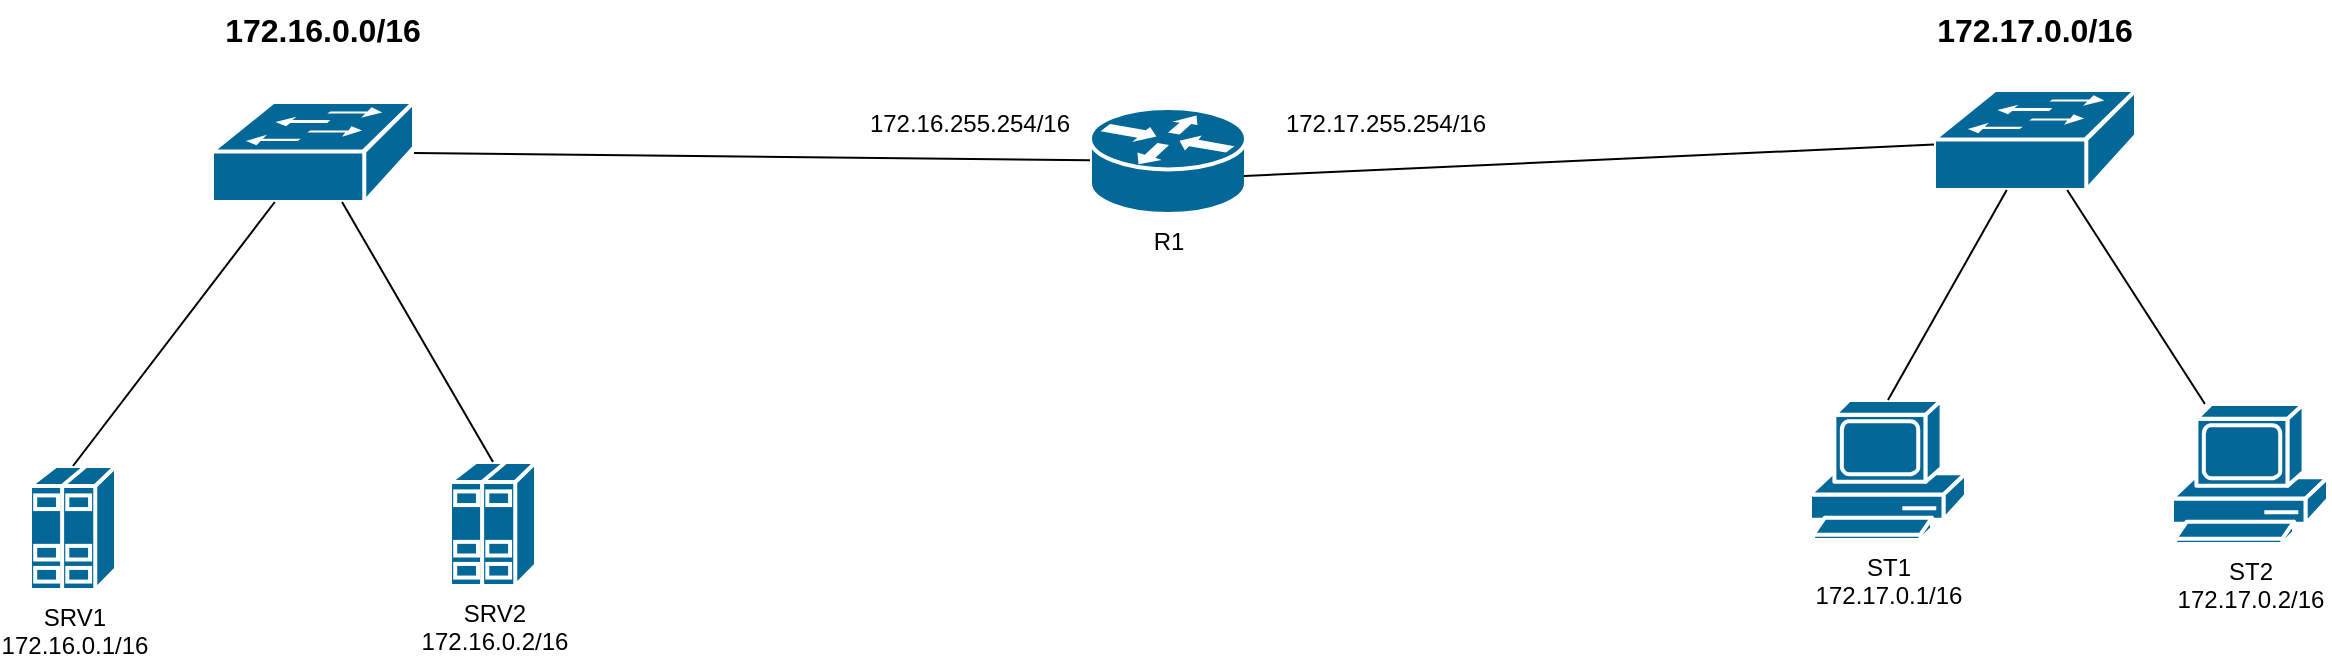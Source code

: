 <mxfile>
    <diagram id="VbQM-KaCMOo_WE9ffO0D" name="Page-1">
        <mxGraphModel dx="1409" dy="779" grid="0" gridSize="10" guides="1" tooltips="1" connect="1" arrows="1" fold="1" page="1" pageScale="1" pageWidth="1654" pageHeight="1169" background="#ffffff" math="0" shadow="0">
            <root>
                <mxCell id="0"/>
                <mxCell id="1" parent="0"/>
                <mxCell id="2" value="" style="shape=mxgraph.cisco.switches.workgroup_switch;sketch=0;html=1;pointerEvents=1;dashed=0;fillColor=#036897;strokeColor=#ffffff;strokeWidth=2;verticalLabelPosition=bottom;verticalAlign=top;align=center;outlineConnect=0;" vertex="1" parent="1">
                    <mxGeometry x="166" y="247" width="101" height="50" as="geometry"/>
                </mxCell>
                <mxCell id="3" value="&lt;font color=&quot;#000000&quot;&gt;SRV1&lt;br&gt;172.16.0.1/16&lt;br&gt;&lt;/font&gt;" style="shape=mxgraph.cisco.servers.standard_host;sketch=0;html=1;pointerEvents=1;dashed=0;fillColor=#036897;strokeColor=#ffffff;strokeWidth=2;verticalLabelPosition=bottom;verticalAlign=top;align=center;outlineConnect=0;" vertex="1" parent="1">
                    <mxGeometry x="75" y="429" width="43" height="62" as="geometry"/>
                </mxCell>
                <mxCell id="4" value="SRV2&lt;br&gt;172.16.0.2/16" style="shape=mxgraph.cisco.servers.standard_host;sketch=0;html=1;pointerEvents=1;dashed=0;fillColor=#036897;strokeColor=#ffffff;strokeWidth=2;verticalLabelPosition=bottom;verticalAlign=top;align=center;outlineConnect=0;fontColor=#000000;" vertex="1" parent="1">
                    <mxGeometry x="285" y="427" width="43" height="62" as="geometry"/>
                </mxCell>
                <mxCell id="5" value="" style="endArrow=none;html=1;strokeColor=#000000;exitX=0.5;exitY=0;exitDx=0;exitDy=0;exitPerimeter=0;" edge="1" parent="1" source="3" target="2">
                    <mxGeometry width="50" height="50" relative="1" as="geometry">
                        <mxPoint x="96" y="364" as="sourcePoint"/>
                        <mxPoint x="146" y="314" as="targetPoint"/>
                    </mxGeometry>
                </mxCell>
                <mxCell id="6" value="" style="endArrow=none;html=1;strokeColor=#000000;exitX=0.5;exitY=0;exitDx=0;exitDy=0;exitPerimeter=0;" edge="1" parent="1" source="4" target="2">
                    <mxGeometry width="50" height="50" relative="1" as="geometry">
                        <mxPoint x="212" y="422" as="sourcePoint"/>
                        <mxPoint x="262" y="372" as="targetPoint"/>
                    </mxGeometry>
                </mxCell>
                <mxCell id="7" value="172.16.0.0/16" style="text;html=1;strokeColor=none;fillColor=none;align=center;verticalAlign=middle;whiteSpace=wrap;rounded=0;fontColor=#000000;fontStyle=1;fontSize=16;" vertex="1" parent="1">
                    <mxGeometry x="166" y="196" width="111" height="30" as="geometry"/>
                </mxCell>
                <mxCell id="8" value="" style="shape=mxgraph.cisco.switches.workgroup_switch;sketch=0;html=1;pointerEvents=1;dashed=0;fillColor=#036897;strokeColor=#ffffff;strokeWidth=2;verticalLabelPosition=bottom;verticalAlign=top;align=center;outlineConnect=0;fontSize=16;fontColor=#000000;" vertex="1" parent="1">
                    <mxGeometry x="1027" y="241" width="101" height="50" as="geometry"/>
                </mxCell>
                <mxCell id="9" value="ST1&lt;br&gt;172.17.0.1/16" style="shape=mxgraph.cisco.computers_and_peripherals.pc;sketch=0;html=1;pointerEvents=1;dashed=0;fillColor=#036897;strokeColor=#ffffff;strokeWidth=2;verticalLabelPosition=bottom;verticalAlign=top;align=center;outlineConnect=0;fontSize=12;fontColor=#000000;" vertex="1" parent="1">
                    <mxGeometry x="965" y="396" width="78" height="70" as="geometry"/>
                </mxCell>
                <mxCell id="10" value="ST2&lt;br&gt;172.17.0.2/16" style="shape=mxgraph.cisco.computers_and_peripherals.pc;sketch=0;html=1;pointerEvents=1;dashed=0;fillColor=#036897;strokeColor=#ffffff;strokeWidth=2;verticalLabelPosition=bottom;verticalAlign=top;align=center;outlineConnect=0;fontSize=12;fontColor=#000000;" vertex="1" parent="1">
                    <mxGeometry x="1146" y="398" width="78" height="70" as="geometry"/>
                </mxCell>
                <mxCell id="11" value="" style="endArrow=none;html=1;strokeColor=#000000;fontSize=16;fontColor=#000000;exitX=0.5;exitY=0;exitDx=0;exitDy=0;exitPerimeter=0;" edge="1" parent="1" source="9" target="8">
                    <mxGeometry width="50" height="50" relative="1" as="geometry">
                        <mxPoint x="846" y="377" as="sourcePoint"/>
                        <mxPoint x="896" y="327" as="targetPoint"/>
                    </mxGeometry>
                </mxCell>
                <mxCell id="12" value="" style="endArrow=none;html=1;strokeColor=#000000;fontSize=16;fontColor=#000000;" edge="1" parent="1" source="10" target="8">
                    <mxGeometry width="50" height="50" relative="1" as="geometry">
                        <mxPoint x="861" y="403" as="sourcePoint"/>
                        <mxPoint x="911" y="353" as="targetPoint"/>
                    </mxGeometry>
                </mxCell>
                <mxCell id="13" value="172.17.0.0/16" style="text;html=1;strokeColor=none;fillColor=none;align=center;verticalAlign=middle;whiteSpace=wrap;rounded=0;fontColor=#000000;fontStyle=1;fontSize=16;" vertex="1" parent="1">
                    <mxGeometry x="1022" y="196" width="111" height="30" as="geometry"/>
                </mxCell>
                <mxCell id="14" value="R1" style="shape=mxgraph.cisco.routers.router;sketch=0;html=1;pointerEvents=1;dashed=0;fillColor=#036897;strokeColor=#ffffff;strokeWidth=2;verticalLabelPosition=bottom;verticalAlign=top;align=center;outlineConnect=0;fontSize=12;fontColor=#000000;" vertex="1" parent="1">
                    <mxGeometry x="605" y="250" width="78" height="53" as="geometry"/>
                </mxCell>
                <mxCell id="15" value="" style="endArrow=none;html=1;strokeColor=#000000;fontSize=12;fontColor=#000000;" edge="1" parent="1" source="2" target="14">
                    <mxGeometry width="50" height="50" relative="1" as="geometry">
                        <mxPoint x="416" y="279" as="sourcePoint"/>
                        <mxPoint x="466" y="229" as="targetPoint"/>
                    </mxGeometry>
                </mxCell>
                <mxCell id="16" value="" style="endArrow=none;html=1;strokeColor=#000000;fontSize=12;fontColor=#000000;exitX=0.987;exitY=0.642;exitDx=0;exitDy=0;exitPerimeter=0;" edge="1" parent="1" source="14" target="8">
                    <mxGeometry width="50" height="50" relative="1" as="geometry">
                        <mxPoint x="739" y="424" as="sourcePoint"/>
                        <mxPoint x="789" y="374" as="targetPoint"/>
                    </mxGeometry>
                </mxCell>
                <mxCell id="17" value="172.16.255.254/16" style="text;html=1;strokeColor=none;fillColor=none;align=center;verticalAlign=middle;whiteSpace=wrap;rounded=0;fontSize=12;fontColor=#000000;" vertex="1" parent="1">
                    <mxGeometry x="491" y="243" width="108" height="30" as="geometry"/>
                </mxCell>
                <mxCell id="18" value="172.17.255.254/16" style="text;html=1;strokeColor=none;fillColor=none;align=center;verticalAlign=middle;whiteSpace=wrap;rounded=0;fontSize=12;fontColor=#000000;" vertex="1" parent="1">
                    <mxGeometry x="671" y="243" width="164" height="30" as="geometry"/>
                </mxCell>
            </root>
        </mxGraphModel>
    </diagram>
</mxfile>